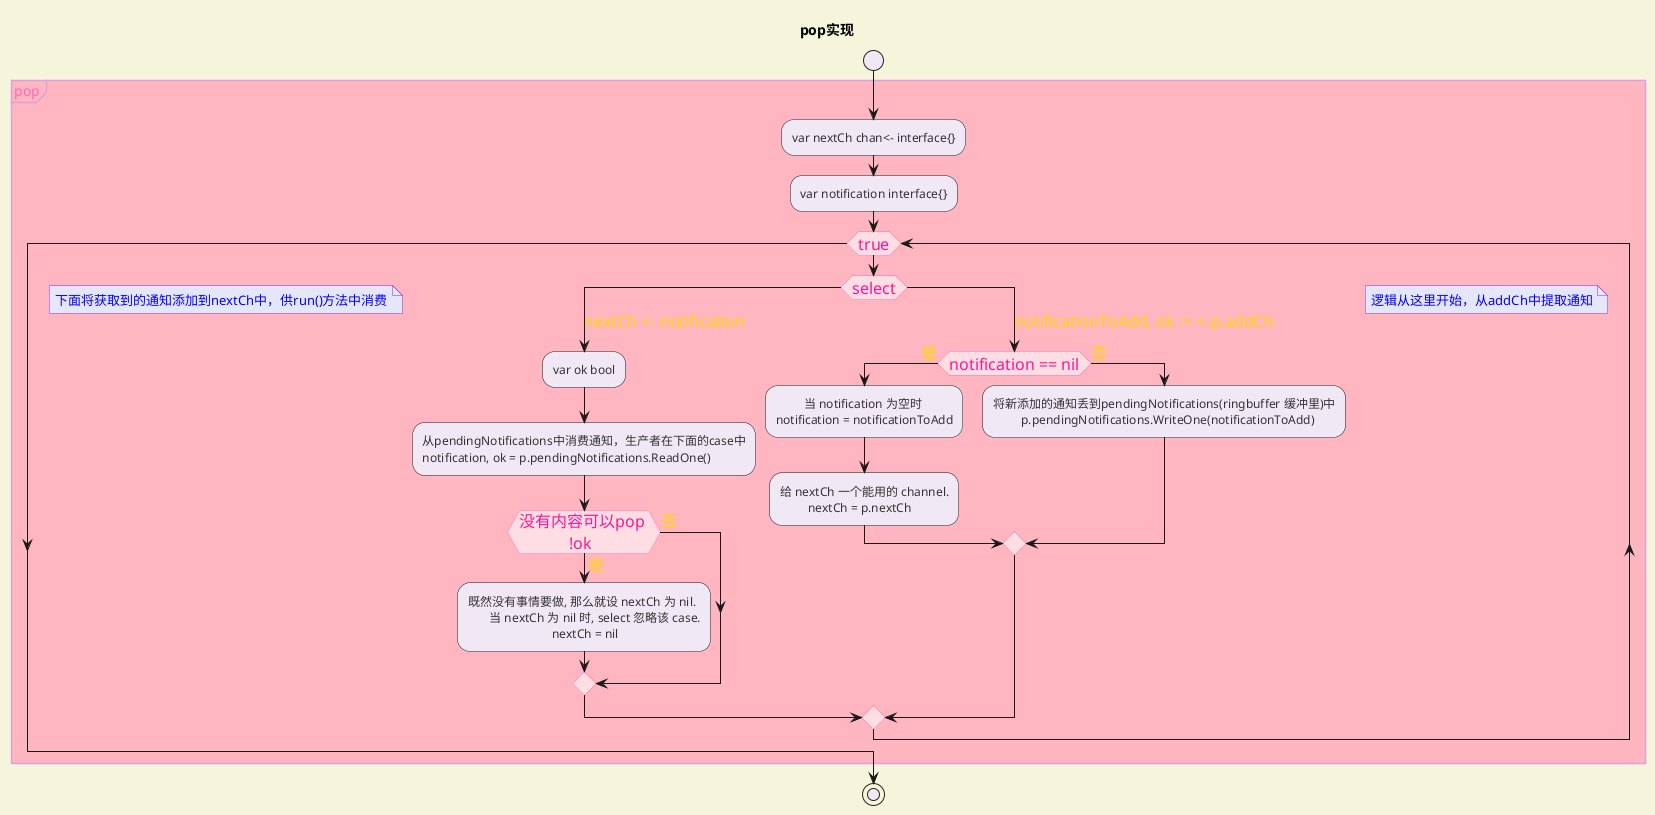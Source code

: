 @startuml

<style>
activityDiagram {
    BackgroundColor #F0E8F5
    BorderColor #FFC0CB
    FontColor #333
    FontName Comic Sans MS
}

diamond {
    BackgroundColor #FFDEE3
    LineColor #FF69B4
    FontColor #FF1493
    FontName Comic Sans MS
    FontSize 16
}

arrow {
    FontColor #FFD700
    FontName Comic Sans MS
    FontSize 16
}

partition {
    LineColor #FF4500
    FontColor #FF6347
    RoundCorner 20
    BackgroundColor #FFE4E1
}

note {
    FontColor #0000FF
    LineColor #8A2BE2
    BackgroundColor #E6E6FA
}

document {
    BackgroundColor #F5F5DC
}

group {
    FontColor #FF69B4
    LineColor #DDA0DD
    BackgroundColor #FFB6C1
}
</style>
title pop实现

skinparam ConditionEndStyle diamond

start
group pop
    :var nextCh chan<- interface{};
    :var notification interface{};
    while (true)
      switch (select)
      case(nextCh <- notification)
          note
          下面将获取到的通知添加到nextCh中，供run()方法中消费
          end note
          :var ok bool;
          :从pendingNotifications中消费通知，生产者在下面的case中
		  notification, ok = p.pendingNotifications.ReadOne();
		  if (没有内容可以pop \n\t    !ok) is (是) then
		    :既然没有事情要做, 那么就设 nextCh 为 nil.
             当 nextCh 为 nil 时, select 忽略该 case.
		     \t\t\t   nextCh = nil;
		  else (否)
		  endif
      case(notificationToAdd, ok := <-p.addCh)
          note right
          逻辑从这里开始，从addCh中提取通知
          end note
          if (notification == nil) is (是) then
            :\t 当 notification 为空时
            notification = notificationToAdd;
            :给 nextCh 一个能用的 channel.
            \t nextCh = p.nextCh;
          else (否)
            :将新添加的通知丢到pendingNotifications(ringbuffer 缓冲里)中
            \t p.pendingNotifications.WriteOne(notificationToAdd);
          endif
      endswitch
    endwhile
end group
stop
@enduml